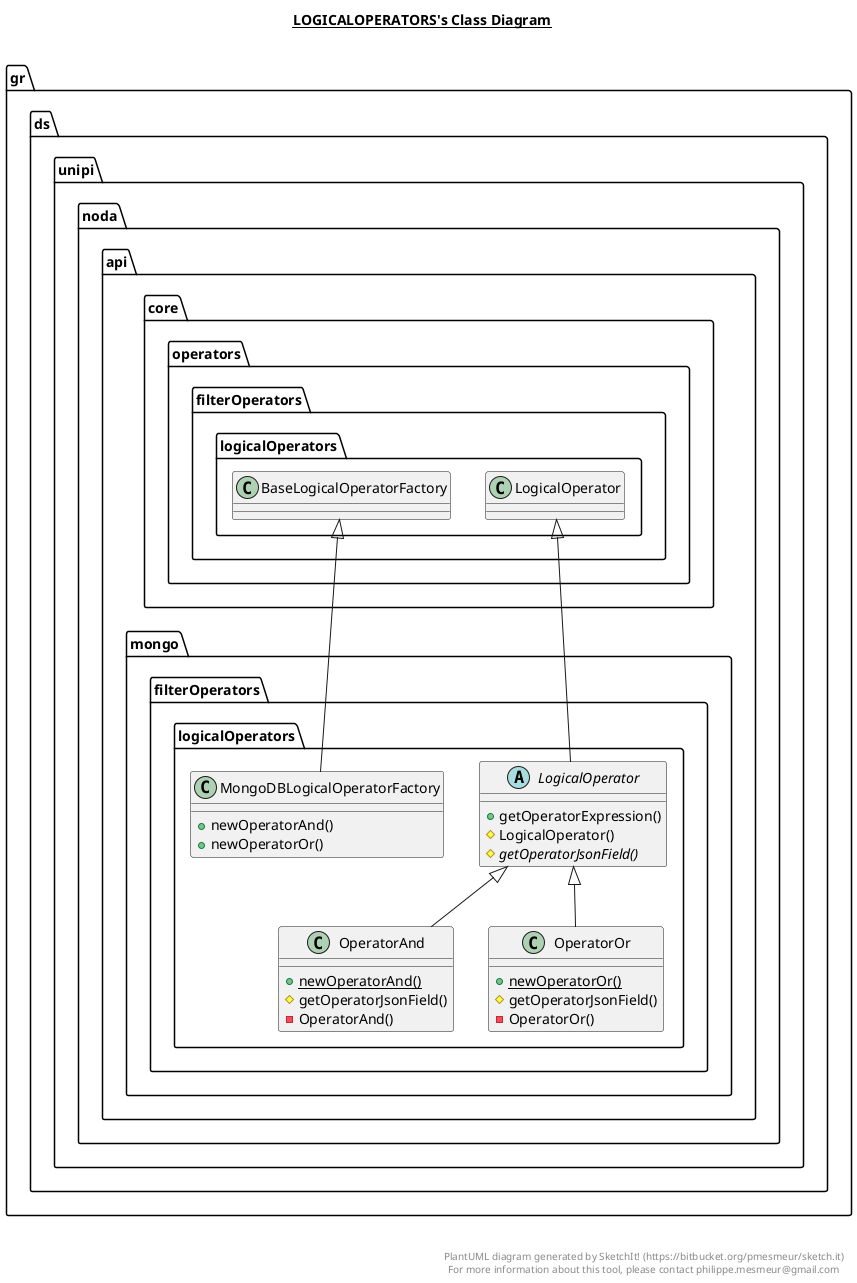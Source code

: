 @startuml

title __LOGICALOPERATORS's Class Diagram__\n

  namespace gr.ds.unipi.noda.api.mongo {
    namespace filterOperators.logicalOperators {
      abstract class gr.ds.unipi.noda.api.mongo.filterOperators.logicalOperators.LogicalOperator {
          + getOperatorExpression()
          # LogicalOperator()
          {abstract} # getOperatorJsonField()
      }
    }
  }
  

  namespace gr.ds.unipi.noda.api.mongo {
    namespace filterOperators.logicalOperators {
      class gr.ds.unipi.noda.api.mongo.filterOperators.logicalOperators.MongoDBLogicalOperatorFactory {
          + newOperatorAnd()
          + newOperatorOr()
      }
    }
  }
  

  namespace gr.ds.unipi.noda.api.mongo {
    namespace filterOperators.logicalOperators {
      class gr.ds.unipi.noda.api.mongo.filterOperators.logicalOperators.OperatorAnd {
          {static} + newOperatorAnd()
          # getOperatorJsonField()
          - OperatorAnd()
      }
    }
  }
  

  namespace gr.ds.unipi.noda.api.mongo {
    namespace filterOperators.logicalOperators {
      class gr.ds.unipi.noda.api.mongo.filterOperators.logicalOperators.OperatorOr {
          {static} + newOperatorOr()
          # getOperatorJsonField()
          - OperatorOr()
      }
    }
  }
  

  gr.ds.unipi.noda.api.mongo.filterOperators.logicalOperators.LogicalOperator -up-|> gr.ds.unipi.noda.api.core.operators.filterOperators.logicalOperators.LogicalOperator
  gr.ds.unipi.noda.api.mongo.filterOperators.logicalOperators.MongoDBLogicalOperatorFactory -up-|> gr.ds.unipi.noda.api.core.operators.filterOperators.logicalOperators.BaseLogicalOperatorFactory
  gr.ds.unipi.noda.api.mongo.filterOperators.logicalOperators.OperatorAnd -up-|> gr.ds.unipi.noda.api.mongo.filterOperators.logicalOperators.LogicalOperator
  gr.ds.unipi.noda.api.mongo.filterOperators.logicalOperators.OperatorOr -up-|> gr.ds.unipi.noda.api.mongo.filterOperators.logicalOperators.LogicalOperator


right footer


PlantUML diagram generated by SketchIt! (https://bitbucket.org/pmesmeur/sketch.it)
For more information about this tool, please contact philippe.mesmeur@gmail.com
endfooter

@enduml

